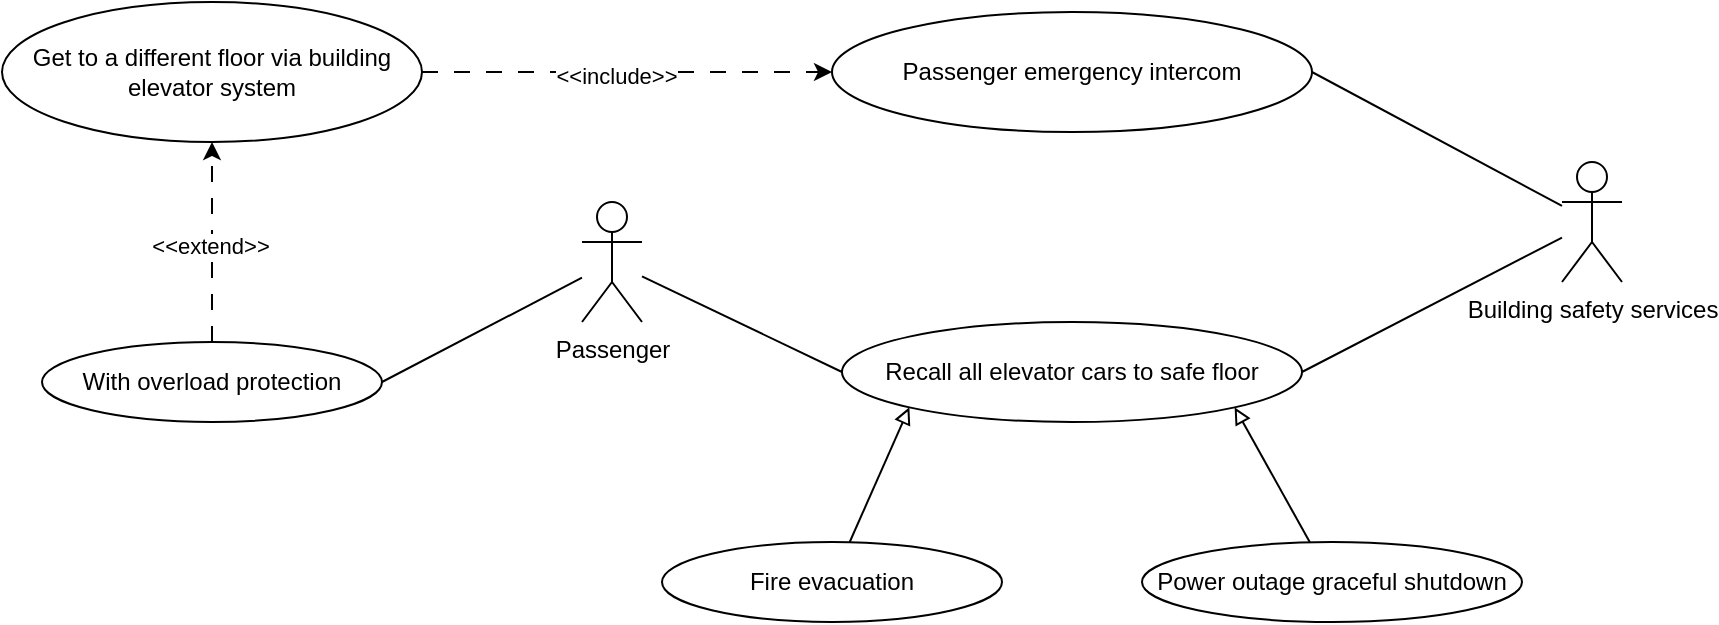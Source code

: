 <mxfile version="22.1.21" type="device">
  <diagram name="Page-1" id="UbYgZ_rj0a1KF4BhCJCZ">
    <mxGraphModel dx="922" dy="628" grid="1" gridSize="10" guides="1" tooltips="1" connect="1" arrows="1" fold="1" page="1" pageScale="1" pageWidth="850" pageHeight="1100" math="0" shadow="0">
      <root>
        <mxCell id="0" />
        <mxCell id="1" parent="0" />
        <mxCell id="2mQs0M9CFxyxIPbegkqz-18" style="rounded=0;orthogonalLoop=1;jettySize=auto;html=1;entryX=0;entryY=1;entryDx=0;entryDy=0;endArrow=block;endFill=0;" edge="1" parent="1" source="2mQs0M9CFxyxIPbegkqz-1" target="2mQs0M9CFxyxIPbegkqz-14">
          <mxGeometry relative="1" as="geometry" />
        </mxCell>
        <mxCell id="2mQs0M9CFxyxIPbegkqz-1" value="Fire evacuation" style="ellipse;whiteSpace=wrap;html=1;" vertex="1" parent="1">
          <mxGeometry x="550" y="450" width="170" height="40" as="geometry" />
        </mxCell>
        <mxCell id="2mQs0M9CFxyxIPbegkqz-11" style="edgeStyle=orthogonalEdgeStyle;rounded=0;orthogonalLoop=1;jettySize=auto;html=1;exitX=1;exitY=0.5;exitDx=0;exitDy=0;entryX=0;entryY=0.5;entryDx=0;entryDy=0;dashed=1;dashPattern=8 8;" edge="1" parent="1" source="2mQs0M9CFxyxIPbegkqz-2" target="2mQs0M9CFxyxIPbegkqz-5">
          <mxGeometry relative="1" as="geometry" />
        </mxCell>
        <mxCell id="2mQs0M9CFxyxIPbegkqz-13" value="&amp;lt;&amp;lt;include&amp;gt;&amp;gt;" style="edgeLabel;html=1;align=center;verticalAlign=middle;resizable=0;points=[];" vertex="1" connectable="0" parent="2mQs0M9CFxyxIPbegkqz-11">
          <mxGeometry x="-0.058" y="-2" relative="1" as="geometry">
            <mxPoint as="offset" />
          </mxGeometry>
        </mxCell>
        <mxCell id="2mQs0M9CFxyxIPbegkqz-2" value="Get to a different floor via building elevator system" style="ellipse;whiteSpace=wrap;html=1;" vertex="1" parent="1">
          <mxGeometry x="220" y="180" width="210" height="70" as="geometry" />
        </mxCell>
        <mxCell id="2mQs0M9CFxyxIPbegkqz-19" style="rounded=0;orthogonalLoop=1;jettySize=auto;html=1;entryX=1;entryY=1;entryDx=0;entryDy=0;endArrow=block;endFill=0;" edge="1" parent="1" source="2mQs0M9CFxyxIPbegkqz-3" target="2mQs0M9CFxyxIPbegkqz-14">
          <mxGeometry relative="1" as="geometry" />
        </mxCell>
        <mxCell id="2mQs0M9CFxyxIPbegkqz-3" value="Power outage graceful shutdown" style="ellipse;whiteSpace=wrap;html=1;" vertex="1" parent="1">
          <mxGeometry x="790" y="450" width="190" height="40" as="geometry" />
        </mxCell>
        <mxCell id="2mQs0M9CFxyxIPbegkqz-16" style="edgeStyle=orthogonalEdgeStyle;rounded=0;orthogonalLoop=1;jettySize=auto;html=1;entryX=0.5;entryY=1;entryDx=0;entryDy=0;dashed=1;dashPattern=8 8;" edge="1" parent="1" source="2mQs0M9CFxyxIPbegkqz-4" target="2mQs0M9CFxyxIPbegkqz-2">
          <mxGeometry relative="1" as="geometry" />
        </mxCell>
        <mxCell id="2mQs0M9CFxyxIPbegkqz-17" value="&amp;lt;&amp;lt;extend&amp;gt;&amp;gt;" style="edgeLabel;html=1;align=center;verticalAlign=middle;resizable=0;points=[];" vertex="1" connectable="0" parent="2mQs0M9CFxyxIPbegkqz-16">
          <mxGeometry x="-0.043" y="1" relative="1" as="geometry">
            <mxPoint as="offset" />
          </mxGeometry>
        </mxCell>
        <mxCell id="2mQs0M9CFxyxIPbegkqz-4" value="With overload protection" style="ellipse;whiteSpace=wrap;html=1;" vertex="1" parent="1">
          <mxGeometry x="240" y="350" width="170" height="40" as="geometry" />
        </mxCell>
        <mxCell id="2mQs0M9CFxyxIPbegkqz-5" value="Passenger emergency intercom" style="ellipse;whiteSpace=wrap;html=1;" vertex="1" parent="1">
          <mxGeometry x="635" y="185" width="240" height="60" as="geometry" />
        </mxCell>
        <mxCell id="2mQs0M9CFxyxIPbegkqz-20" style="rounded=0;orthogonalLoop=1;jettySize=auto;html=1;entryX=1;entryY=0.5;entryDx=0;entryDy=0;endArrow=none;endFill=0;" edge="1" parent="1" source="2mQs0M9CFxyxIPbegkqz-6" target="2mQs0M9CFxyxIPbegkqz-4">
          <mxGeometry relative="1" as="geometry" />
        </mxCell>
        <mxCell id="2mQs0M9CFxyxIPbegkqz-21" style="rounded=0;orthogonalLoop=1;jettySize=auto;html=1;entryX=0;entryY=0.5;entryDx=0;entryDy=0;endArrow=none;endFill=0;" edge="1" parent="1" source="2mQs0M9CFxyxIPbegkqz-6" target="2mQs0M9CFxyxIPbegkqz-14">
          <mxGeometry relative="1" as="geometry" />
        </mxCell>
        <mxCell id="2mQs0M9CFxyxIPbegkqz-6" value="Passenger" style="shape=umlActor;verticalLabelPosition=bottom;verticalAlign=top;html=1;outlineConnect=0;" vertex="1" parent="1">
          <mxGeometry x="510" y="280" width="30" height="60" as="geometry" />
        </mxCell>
        <mxCell id="2mQs0M9CFxyxIPbegkqz-22" style="rounded=0;orthogonalLoop=1;jettySize=auto;html=1;entryX=1;entryY=0.5;entryDx=0;entryDy=0;endArrow=none;endFill=0;" edge="1" parent="1" source="2mQs0M9CFxyxIPbegkqz-9" target="2mQs0M9CFxyxIPbegkqz-5">
          <mxGeometry relative="1" as="geometry" />
        </mxCell>
        <mxCell id="2mQs0M9CFxyxIPbegkqz-23" style="rounded=0;orthogonalLoop=1;jettySize=auto;html=1;entryX=1;entryY=0.5;entryDx=0;entryDy=0;endArrow=none;endFill=0;" edge="1" parent="1" source="2mQs0M9CFxyxIPbegkqz-9" target="2mQs0M9CFxyxIPbegkqz-14">
          <mxGeometry relative="1" as="geometry" />
        </mxCell>
        <mxCell id="2mQs0M9CFxyxIPbegkqz-9" value="Building safety services" style="shape=umlActor;verticalLabelPosition=bottom;verticalAlign=top;html=1;outlineConnect=0;" vertex="1" parent="1">
          <mxGeometry x="1000" y="260" width="30" height="60" as="geometry" />
        </mxCell>
        <mxCell id="2mQs0M9CFxyxIPbegkqz-14" value="Recall all elevator cars to safe floor" style="ellipse;whiteSpace=wrap;html=1;" vertex="1" parent="1">
          <mxGeometry x="640" y="340" width="230" height="50" as="geometry" />
        </mxCell>
      </root>
    </mxGraphModel>
  </diagram>
</mxfile>
